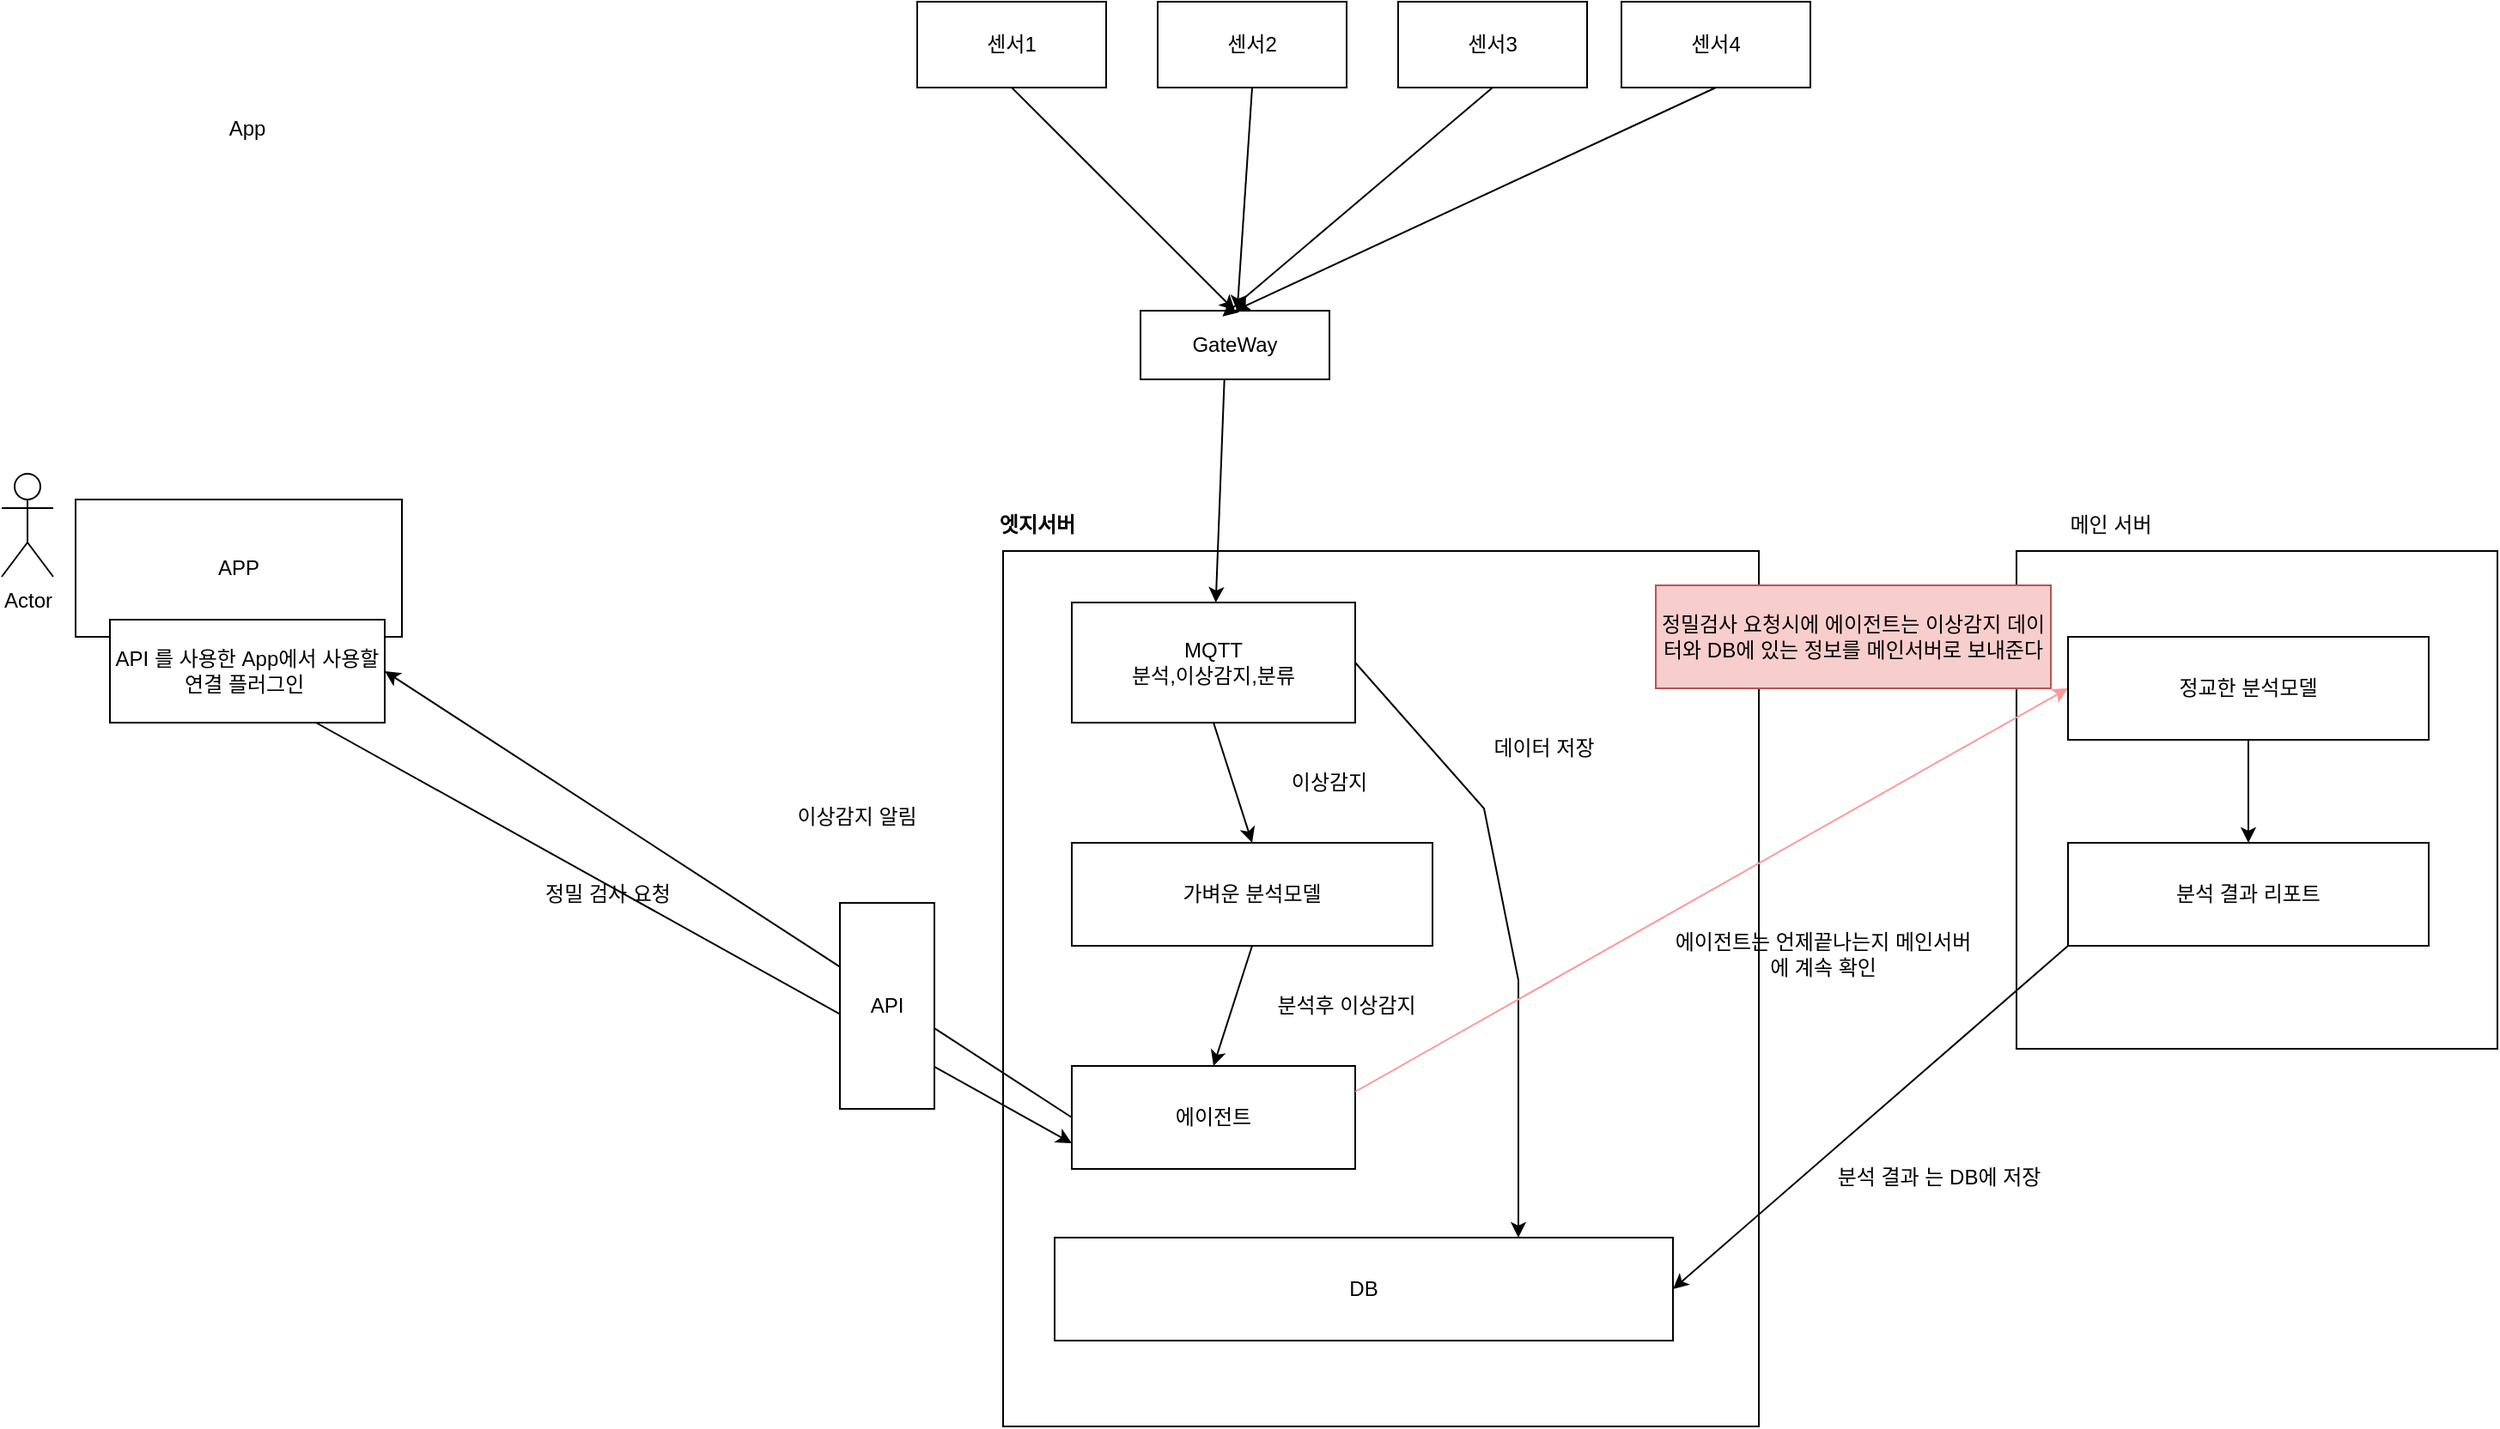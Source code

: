 <mxfile version="25.0.3">
  <diagram name="페이지-1" id="qfISxrqDR2M07l2lMW0i">
    <mxGraphModel dx="2420" dy="911" grid="1" gridSize="10" guides="1" tooltips="1" connect="1" arrows="1" fold="1" page="1" pageScale="1" pageWidth="827" pageHeight="1169" math="0" shadow="0">
      <root>
        <mxCell id="0" />
        <mxCell id="1" parent="0" />
        <mxCell id="ExVyS3KjKUSaasKRGWtf-43" value="" style="rounded=0;whiteSpace=wrap;html=1;" vertex="1" parent="1">
          <mxGeometry x="170" y="1280" width="440" height="510" as="geometry" />
        </mxCell>
        <mxCell id="ExVyS3KjKUSaasKRGWtf-44" value="&lt;b&gt;엣지서버&lt;/b&gt;" style="text;html=1;align=center;verticalAlign=middle;whiteSpace=wrap;rounded=0;" vertex="1" parent="1">
          <mxGeometry x="120" y="1250" width="140" height="30" as="geometry" />
        </mxCell>
        <mxCell id="ExVyS3KjKUSaasKRGWtf-45" value="에이전트" style="rounded=0;whiteSpace=wrap;html=1;" vertex="1" parent="1">
          <mxGeometry x="210" y="1580" width="165" height="60" as="geometry" />
        </mxCell>
        <mxCell id="ExVyS3KjKUSaasKRGWtf-46" value="DB" style="rounded=0;whiteSpace=wrap;html=1;" vertex="1" parent="1">
          <mxGeometry x="200" y="1680" width="360" height="60" as="geometry" />
        </mxCell>
        <mxCell id="ExVyS3KjKUSaasKRGWtf-48" value="Actor" style="shape=umlActor;verticalLabelPosition=bottom;verticalAlign=top;html=1;outlineConnect=0;" vertex="1" parent="1">
          <mxGeometry x="-413" y="1235" width="30" height="60" as="geometry" />
        </mxCell>
        <mxCell id="ExVyS3KjKUSaasKRGWtf-51" value="센서1" style="rounded=0;whiteSpace=wrap;html=1;" vertex="1" parent="1">
          <mxGeometry x="120" y="960" width="110" height="50" as="geometry" />
        </mxCell>
        <mxCell id="ExVyS3KjKUSaasKRGWtf-52" value="센서2" style="rounded=0;whiteSpace=wrap;html=1;" vertex="1" parent="1">
          <mxGeometry x="260" y="960" width="110" height="50" as="geometry" />
        </mxCell>
        <mxCell id="ExVyS3KjKUSaasKRGWtf-53" value="센서3" style="rounded=0;whiteSpace=wrap;html=1;" vertex="1" parent="1">
          <mxGeometry x="400" y="960" width="110" height="50" as="geometry" />
        </mxCell>
        <mxCell id="ExVyS3KjKUSaasKRGWtf-54" value="센서4" style="rounded=0;whiteSpace=wrap;html=1;" vertex="1" parent="1">
          <mxGeometry x="530" y="960" width="110" height="50" as="geometry" />
        </mxCell>
        <mxCell id="ExVyS3KjKUSaasKRGWtf-55" value="GateWay" style="rounded=0;whiteSpace=wrap;html=1;" vertex="1" parent="1">
          <mxGeometry x="250" y="1140" width="110" height="40" as="geometry" />
        </mxCell>
        <mxCell id="ExVyS3KjKUSaasKRGWtf-56" value="" style="endArrow=classic;html=1;rounded=0;exitX=0.5;exitY=1;exitDx=0;exitDy=0;entryX=0.5;entryY=0;entryDx=0;entryDy=0;" edge="1" parent="1" source="ExVyS3KjKUSaasKRGWtf-51" target="ExVyS3KjKUSaasKRGWtf-55">
          <mxGeometry width="50" height="50" relative="1" as="geometry">
            <mxPoint x="430" y="1250" as="sourcePoint" />
            <mxPoint x="480" y="1200" as="targetPoint" />
          </mxGeometry>
        </mxCell>
        <mxCell id="ExVyS3KjKUSaasKRGWtf-57" value="" style="endArrow=classic;html=1;rounded=0;exitX=0.5;exitY=1;exitDx=0;exitDy=0;" edge="1" parent="1" source="ExVyS3KjKUSaasKRGWtf-52" target="ExVyS3KjKUSaasKRGWtf-55">
          <mxGeometry width="50" height="50" relative="1" as="geometry">
            <mxPoint x="430" y="1250" as="sourcePoint" />
            <mxPoint x="480" y="1200" as="targetPoint" />
          </mxGeometry>
        </mxCell>
        <mxCell id="ExVyS3KjKUSaasKRGWtf-58" value="" style="endArrow=classic;html=1;rounded=0;exitX=0.5;exitY=1;exitDx=0;exitDy=0;entryX=0.434;entryY=0.083;entryDx=0;entryDy=0;entryPerimeter=0;" edge="1" parent="1" source="ExVyS3KjKUSaasKRGWtf-53" target="ExVyS3KjKUSaasKRGWtf-55">
          <mxGeometry width="50" height="50" relative="1" as="geometry">
            <mxPoint x="430" y="1250" as="sourcePoint" />
            <mxPoint x="480" y="1200" as="targetPoint" />
          </mxGeometry>
        </mxCell>
        <mxCell id="ExVyS3KjKUSaasKRGWtf-59" value="" style="endArrow=classic;html=1;rounded=0;exitX=0.5;exitY=1;exitDx=0;exitDy=0;entryX=0.5;entryY=0;entryDx=0;entryDy=0;" edge="1" parent="1" source="ExVyS3KjKUSaasKRGWtf-54" target="ExVyS3KjKUSaasKRGWtf-55">
          <mxGeometry width="50" height="50" relative="1" as="geometry">
            <mxPoint x="430" y="1250" as="sourcePoint" />
            <mxPoint x="480" y="1200" as="targetPoint" />
          </mxGeometry>
        </mxCell>
        <mxCell id="ExVyS3KjKUSaasKRGWtf-60" value="MQTT&lt;div&gt;분석,이상감지,분류&lt;/div&gt;" style="rounded=0;whiteSpace=wrap;html=1;" vertex="1" parent="1">
          <mxGeometry x="210" y="1310" width="165" height="70" as="geometry" />
        </mxCell>
        <mxCell id="ExVyS3KjKUSaasKRGWtf-61" value="" style="endArrow=classic;html=1;rounded=0;exitX=0.444;exitY=1;exitDx=0;exitDy=0;exitPerimeter=0;" edge="1" parent="1" source="ExVyS3KjKUSaasKRGWtf-55" target="ExVyS3KjKUSaasKRGWtf-60">
          <mxGeometry width="50" height="50" relative="1" as="geometry">
            <mxPoint x="430" y="1250" as="sourcePoint" />
            <mxPoint x="480" y="1200" as="targetPoint" />
          </mxGeometry>
        </mxCell>
        <mxCell id="ExVyS3KjKUSaasKRGWtf-63" value="" style="endArrow=classic;html=1;rounded=0;exitX=0.5;exitY=1;exitDx=0;exitDy=0;entryX=0.5;entryY=0;entryDx=0;entryDy=0;" edge="1" parent="1" source="ExVyS3KjKUSaasKRGWtf-65" target="ExVyS3KjKUSaasKRGWtf-45">
          <mxGeometry width="50" height="50" relative="1" as="geometry">
            <mxPoint x="430" y="1250" as="sourcePoint" />
            <mxPoint x="480" y="1200" as="targetPoint" />
            <Array as="points" />
          </mxGeometry>
        </mxCell>
        <mxCell id="ExVyS3KjKUSaasKRGWtf-64" value="이상감지" style="text;html=1;align=center;verticalAlign=middle;whiteSpace=wrap;rounded=0;" vertex="1" parent="1">
          <mxGeometry x="320" y="1400" width="80" height="30" as="geometry" />
        </mxCell>
        <mxCell id="ExVyS3KjKUSaasKRGWtf-66" value="" style="endArrow=classic;html=1;rounded=0;exitX=0.5;exitY=1;exitDx=0;exitDy=0;entryX=0.5;entryY=0;entryDx=0;entryDy=0;" edge="1" parent="1" source="ExVyS3KjKUSaasKRGWtf-60" target="ExVyS3KjKUSaasKRGWtf-65">
          <mxGeometry width="50" height="50" relative="1" as="geometry">
            <mxPoint x="318" y="1370" as="sourcePoint" />
            <mxPoint x="315" y="1580" as="targetPoint" />
            <Array as="points" />
          </mxGeometry>
        </mxCell>
        <mxCell id="ExVyS3KjKUSaasKRGWtf-65" value="가벼운 분석모델" style="rounded=0;whiteSpace=wrap;html=1;" vertex="1" parent="1">
          <mxGeometry x="210" y="1450" width="210" height="60" as="geometry" />
        </mxCell>
        <mxCell id="ExVyS3KjKUSaasKRGWtf-67" value="분석후 이상감지" style="text;html=1;align=center;verticalAlign=middle;whiteSpace=wrap;rounded=0;" vertex="1" parent="1">
          <mxGeometry x="320" y="1530" width="100" height="30" as="geometry" />
        </mxCell>
        <mxCell id="ExVyS3KjKUSaasKRGWtf-68" value="" style="endArrow=classic;html=1;rounded=0;entryX=0.75;entryY=0;entryDx=0;entryDy=0;exitX=1;exitY=0.5;exitDx=0;exitDy=0;" edge="1" parent="1" source="ExVyS3KjKUSaasKRGWtf-60" target="ExVyS3KjKUSaasKRGWtf-46">
          <mxGeometry width="50" height="50" relative="1" as="geometry">
            <mxPoint x="430" y="1390" as="sourcePoint" />
            <mxPoint x="480" y="1340" as="targetPoint" />
            <Array as="points">
              <mxPoint x="450" y="1430" />
              <mxPoint x="470" y="1530" />
            </Array>
          </mxGeometry>
        </mxCell>
        <mxCell id="ExVyS3KjKUSaasKRGWtf-69" value="" style="endArrow=classic;html=1;rounded=0;exitX=0;exitY=0.5;exitDx=0;exitDy=0;entryX=1;entryY=0.5;entryDx=0;entryDy=0;" edge="1" parent="1" source="ExVyS3KjKUSaasKRGWtf-45" target="ExVyS3KjKUSaasKRGWtf-89">
          <mxGeometry width="50" height="50" relative="1" as="geometry">
            <mxPoint x="430" y="1390" as="sourcePoint" />
            <mxPoint x="-200" y="1240" as="targetPoint" />
          </mxGeometry>
        </mxCell>
        <mxCell id="ExVyS3KjKUSaasKRGWtf-70" value="이상감지 알림" style="text;html=1;align=center;verticalAlign=middle;whiteSpace=wrap;rounded=0;" vertex="1" parent="1">
          <mxGeometry x="30" y="1420" width="110" height="30" as="geometry" />
        </mxCell>
        <mxCell id="ExVyS3KjKUSaasKRGWtf-71" value="데이터 저장" style="text;html=1;align=center;verticalAlign=middle;whiteSpace=wrap;rounded=0;" vertex="1" parent="1">
          <mxGeometry x="430" y="1380" width="110" height="30" as="geometry" />
        </mxCell>
        <mxCell id="ExVyS3KjKUSaasKRGWtf-72" value="APP" style="rounded=0;whiteSpace=wrap;html=1;" vertex="1" parent="1">
          <mxGeometry x="-370" y="1250" width="190" height="80" as="geometry" />
        </mxCell>
        <mxCell id="ExVyS3KjKUSaasKRGWtf-74" value="정밀 검사 요청" style="text;html=1;align=center;verticalAlign=middle;whiteSpace=wrap;rounded=0;" vertex="1" parent="1">
          <mxGeometry x="-120" y="1465" width="120" height="30" as="geometry" />
        </mxCell>
        <mxCell id="ExVyS3KjKUSaasKRGWtf-75" value="" style="rounded=0;whiteSpace=wrap;html=1;" vertex="1" parent="1">
          <mxGeometry x="760" y="1280" width="280" height="290" as="geometry" />
        </mxCell>
        <mxCell id="ExVyS3KjKUSaasKRGWtf-76" value="메인 서버" style="text;html=1;align=center;verticalAlign=middle;whiteSpace=wrap;rounded=0;" vertex="1" parent="1">
          <mxGeometry x="760" y="1250" width="110" height="30" as="geometry" />
        </mxCell>
        <mxCell id="ExVyS3KjKUSaasKRGWtf-77" value="" style="endArrow=classic;html=1;rounded=0;entryX=0;entryY=0.5;entryDx=0;entryDy=0;exitX=1;exitY=0.25;exitDx=0;exitDy=0;strokeColor=#FF9999;" edge="1" parent="1" source="ExVyS3KjKUSaasKRGWtf-45" target="ExVyS3KjKUSaasKRGWtf-80">
          <mxGeometry width="50" height="50" relative="1" as="geometry">
            <mxPoint x="430" y="1390" as="sourcePoint" />
            <mxPoint x="480" y="1340" as="targetPoint" />
          </mxGeometry>
        </mxCell>
        <mxCell id="ExVyS3KjKUSaasKRGWtf-79" value="정밀검사 요청시에 에이전트는 이상감지 데이터와 DB에 있는 정보를 메인서버로 보내준다" style="text;html=1;align=center;verticalAlign=middle;whiteSpace=wrap;rounded=0;strokeColor=#b85450;fillColor=#f8cecc;" vertex="1" parent="1">
          <mxGeometry x="550" y="1300" width="230" height="60" as="geometry" />
        </mxCell>
        <mxCell id="ExVyS3KjKUSaasKRGWtf-80" value="정교한 분석모델" style="rounded=0;whiteSpace=wrap;html=1;" vertex="1" parent="1">
          <mxGeometry x="790" y="1330" width="210" height="60" as="geometry" />
        </mxCell>
        <mxCell id="ExVyS3KjKUSaasKRGWtf-81" value="에이전트는 언제끝나는지 메인서버에 계속 확인" style="text;html=1;align=center;verticalAlign=middle;whiteSpace=wrap;rounded=0;" vertex="1" parent="1">
          <mxGeometry x="555" y="1500" width="185" height="30" as="geometry" />
        </mxCell>
        <mxCell id="ExVyS3KjKUSaasKRGWtf-82" value="분석 결과 리포트" style="rounded=0;whiteSpace=wrap;html=1;" vertex="1" parent="1">
          <mxGeometry x="790" y="1450" width="210" height="60" as="geometry" />
        </mxCell>
        <mxCell id="ExVyS3KjKUSaasKRGWtf-83" value="" style="endArrow=classic;html=1;rounded=0;exitX=0.5;exitY=1;exitDx=0;exitDy=0;entryX=0.5;entryY=0;entryDx=0;entryDy=0;" edge="1" parent="1" source="ExVyS3KjKUSaasKRGWtf-80" target="ExVyS3KjKUSaasKRGWtf-82">
          <mxGeometry width="50" height="50" relative="1" as="geometry">
            <mxPoint x="430" y="1390" as="sourcePoint" />
            <mxPoint x="480" y="1340" as="targetPoint" />
          </mxGeometry>
        </mxCell>
        <mxCell id="ExVyS3KjKUSaasKRGWtf-84" style="edgeStyle=orthogonalEdgeStyle;rounded=0;orthogonalLoop=1;jettySize=auto;html=1;exitX=0.5;exitY=1;exitDx=0;exitDy=0;" edge="1" parent="1" source="ExVyS3KjKUSaasKRGWtf-75" target="ExVyS3KjKUSaasKRGWtf-75">
          <mxGeometry relative="1" as="geometry" />
        </mxCell>
        <mxCell id="ExVyS3KjKUSaasKRGWtf-85" value="" style="endArrow=classic;html=1;rounded=0;exitX=0;exitY=1;exitDx=0;exitDy=0;entryX=1;entryY=0.5;entryDx=0;entryDy=0;" edge="1" parent="1" source="ExVyS3KjKUSaasKRGWtf-82" target="ExVyS3KjKUSaasKRGWtf-46">
          <mxGeometry width="50" height="50" relative="1" as="geometry">
            <mxPoint x="430" y="1500" as="sourcePoint" />
            <mxPoint x="480" y="1450" as="targetPoint" />
          </mxGeometry>
        </mxCell>
        <mxCell id="ExVyS3KjKUSaasKRGWtf-86" value="분석 결과 는 DB에 저장" style="text;html=1;align=center;verticalAlign=middle;whiteSpace=wrap;rounded=0;" vertex="1" parent="1">
          <mxGeometry x="630" y="1630" width="170" height="30" as="geometry" />
        </mxCell>
        <mxCell id="ExVyS3KjKUSaasKRGWtf-89" value="API 를 사용한 App에서 사용할 연결 플러그인&amp;nbsp;" style="rounded=0;whiteSpace=wrap;html=1;" vertex="1" parent="1">
          <mxGeometry x="-350" y="1320" width="160" height="60" as="geometry" />
        </mxCell>
        <mxCell id="ExVyS3KjKUSaasKRGWtf-90" value="App" style="text;html=1;align=center;verticalAlign=middle;whiteSpace=wrap;rounded=0;" vertex="1" parent="1">
          <mxGeometry x="-300" y="1019" width="60" height="30" as="geometry" />
        </mxCell>
        <mxCell id="ExVyS3KjKUSaasKRGWtf-92" value="" style="endArrow=classic;html=1;rounded=0;entryX=0;entryY=0.75;entryDx=0;entryDy=0;exitX=0.75;exitY=1;exitDx=0;exitDy=0;" edge="1" parent="1" source="ExVyS3KjKUSaasKRGWtf-89" target="ExVyS3KjKUSaasKRGWtf-45">
          <mxGeometry width="50" height="50" relative="1" as="geometry">
            <mxPoint x="-230" y="1380" as="sourcePoint" />
            <mxPoint x="210" y="1625" as="targetPoint" />
          </mxGeometry>
        </mxCell>
        <mxCell id="ExVyS3KjKUSaasKRGWtf-87" value="API" style="rounded=0;whiteSpace=wrap;html=1;" vertex="1" parent="1">
          <mxGeometry x="75" y="1485" width="55" height="120" as="geometry" />
        </mxCell>
      </root>
    </mxGraphModel>
  </diagram>
</mxfile>
